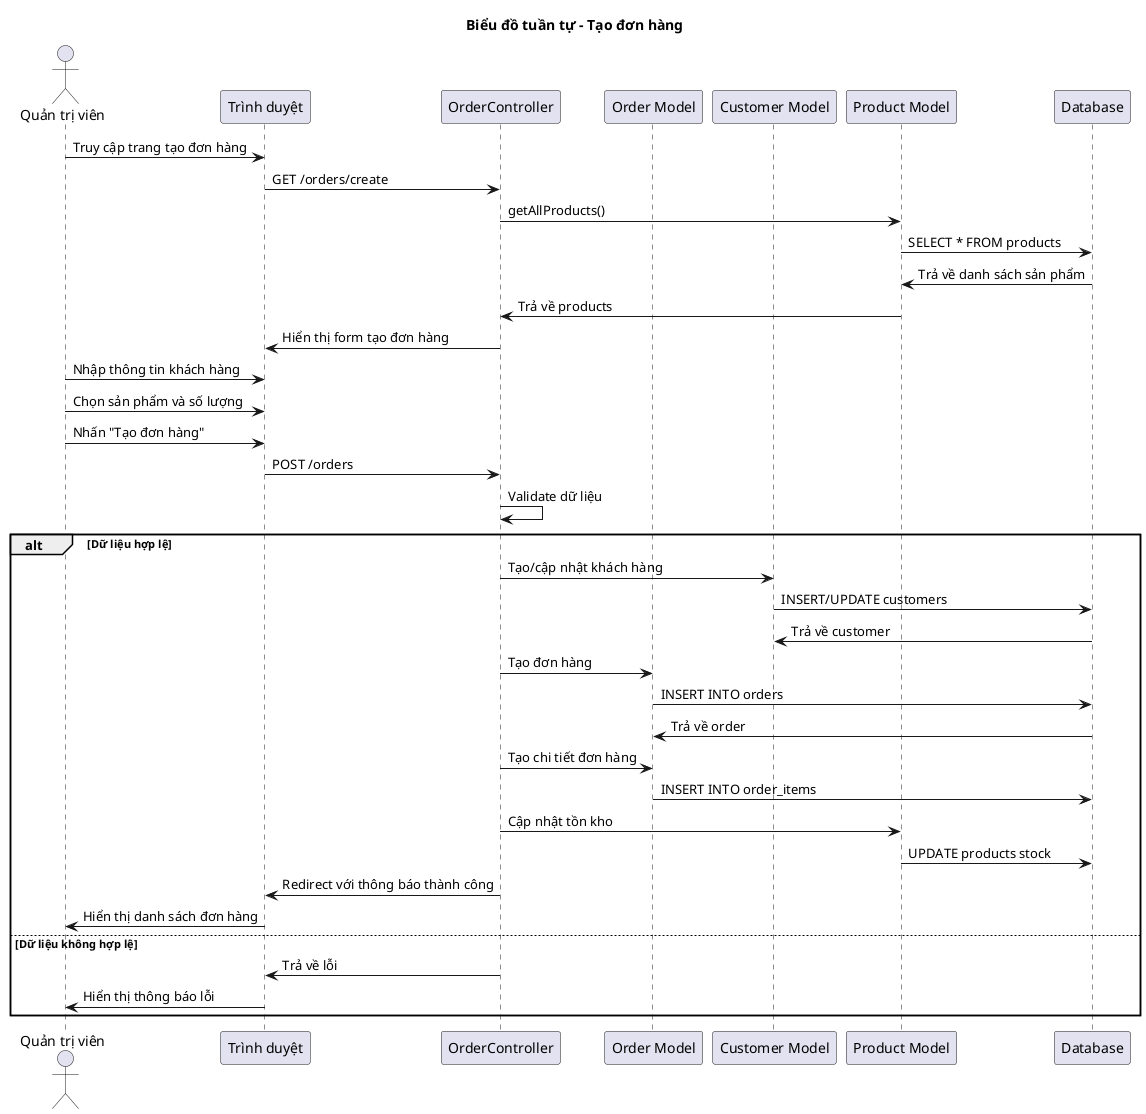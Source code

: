 @startuml Tạo đơn hàng
title Biểu đồ tuần tự - Tạo đơn hàng

actor "Quản trị viên" as Admin
participant "Trình duyệt" as Browser
participant "OrderController" as Controller
participant "Order Model" as OrderModel
participant "Customer Model" as CustomerModel
participant "Product Model" as ProductModel
participant "Database" as DB

Admin -> Browser: Truy cập trang tạo đơn hàng
Browser -> Controller: GET /orders/create
Controller -> ProductModel: getAllProducts()
ProductModel -> DB: SELECT * FROM products
DB -> ProductModel: Trả về danh sách sản phẩm
ProductModel -> Controller: Trả về products
Controller -> Browser: Hiển thị form tạo đơn hàng

Admin -> Browser: Nhập thông tin khách hàng
Admin -> Browser: Chọn sản phẩm và số lượng
Admin -> Browser: Nhấn "Tạo đơn hàng"
Browser -> Controller: POST /orders

Controller -> Controller: Validate dữ liệu

alt Dữ liệu hợp lệ
    Controller -> CustomerModel: Tạo/cập nhật khách hàng
    CustomerModel -> DB: INSERT/UPDATE customers
    DB -> CustomerModel: Trả về customer
    
    Controller -> OrderModel: Tạo đơn hàng
    OrderModel -> DB: INSERT INTO orders
    DB -> OrderModel: Trả về order
    
    Controller -> OrderModel: Tạo chi tiết đơn hàng
    OrderModel -> DB: INSERT INTO order_items
    
    Controller -> ProductModel: Cập nhật tồn kho
    ProductModel -> DB: UPDATE products stock
    
    Controller -> Browser: Redirect với thông báo thành công
    Browser -> Admin: Hiển thị danh sách đơn hàng
    
else Dữ liệu không hợp lệ
    Controller -> Browser: Trả về lỗi
    Browser -> Admin: Hiển thị thông báo lỗi
end

@enduml
